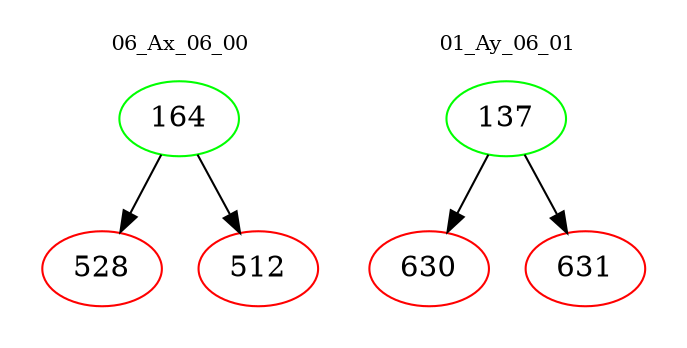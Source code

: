 digraph{
subgraph cluster_0 {
color = white
label = "06_Ax_06_00";
fontsize=10;
T0_164 [label="164", color="green"]
T0_164 -> T0_528 [color="black"]
T0_528 [label="528", color="red"]
T0_164 -> T0_512 [color="black"]
T0_512 [label="512", color="red"]
}
subgraph cluster_1 {
color = white
label = "01_Ay_06_01";
fontsize=10;
T1_137 [label="137", color="green"]
T1_137 -> T1_630 [color="black"]
T1_630 [label="630", color="red"]
T1_137 -> T1_631 [color="black"]
T1_631 [label="631", color="red"]
}
}
